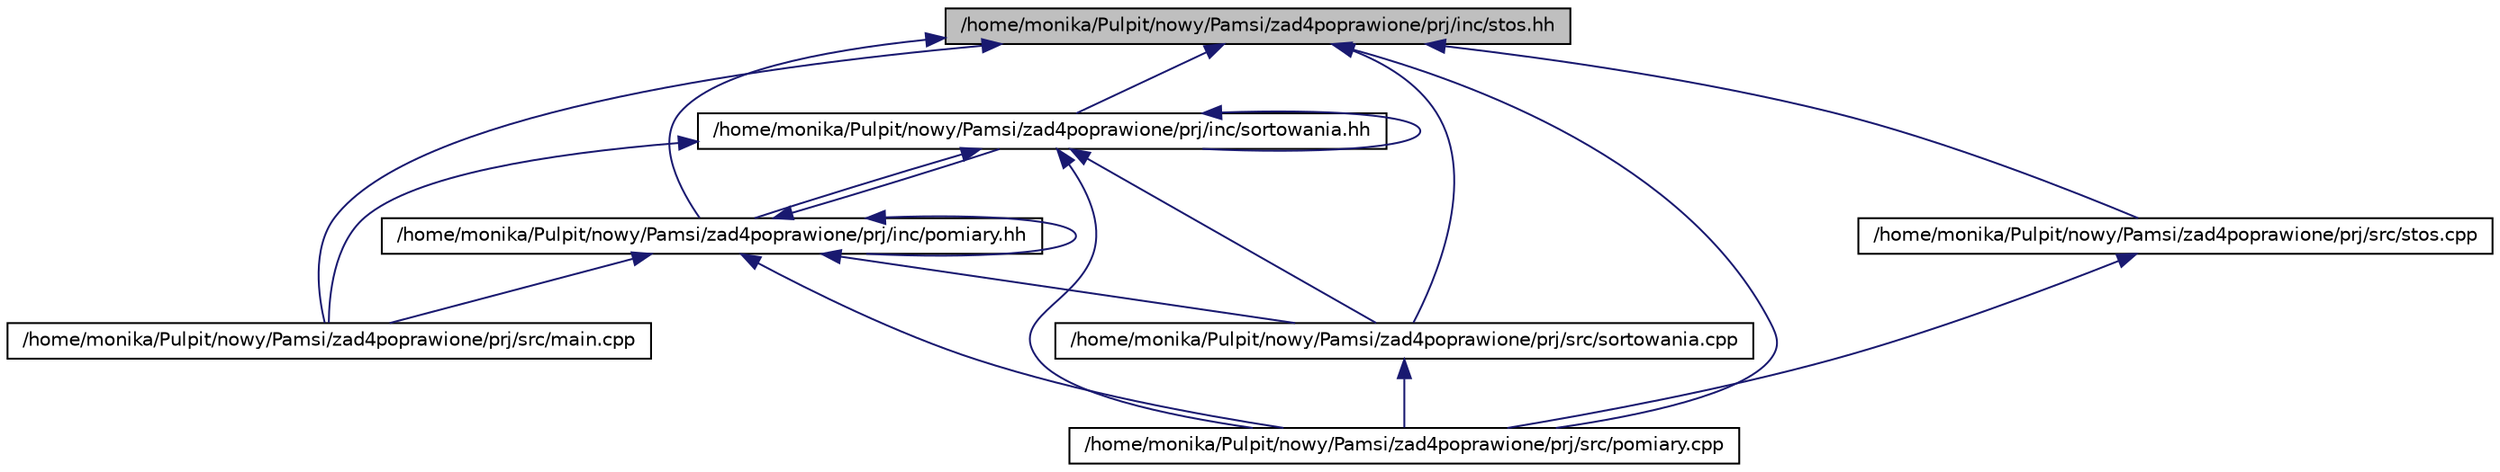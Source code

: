 digraph G
{
  edge [fontname="Helvetica",fontsize="10",labelfontname="Helvetica",labelfontsize="10"];
  node [fontname="Helvetica",fontsize="10",shape=record];
  Node1 [label="/home/monika/Pulpit/nowy/Pamsi/zad4poprawione/prj/inc/stos.hh",height=0.2,width=0.4,color="black", fillcolor="grey75", style="filled" fontcolor="black"];
  Node1 -> Node2 [dir="back",color="midnightblue",fontsize="10",style="solid",fontname="Helvetica"];
  Node2 [label="/home/monika/Pulpit/nowy/Pamsi/zad4poprawione/prj/inc/sortowania.hh",height=0.2,width=0.4,color="black", fillcolor="white", style="filled",URL="$sortowania_8hh.html"];
  Node2 -> Node3 [dir="back",color="midnightblue",fontsize="10",style="solid",fontname="Helvetica"];
  Node3 [label="/home/monika/Pulpit/nowy/Pamsi/zad4poprawione/prj/inc/pomiary.hh",height=0.2,width=0.4,color="black", fillcolor="white", style="filled",URL="$pomiary_8hh.html"];
  Node3 -> Node3 [dir="back",color="midnightblue",fontsize="10",style="solid",fontname="Helvetica"];
  Node3 -> Node2 [dir="back",color="midnightblue",fontsize="10",style="solid",fontname="Helvetica"];
  Node3 -> Node4 [dir="back",color="midnightblue",fontsize="10",style="solid",fontname="Helvetica"];
  Node4 [label="/home/monika/Pulpit/nowy/Pamsi/zad4poprawione/prj/src/main.cpp",height=0.2,width=0.4,color="black", fillcolor="white", style="filled",URL="$main_8cpp.html"];
  Node3 -> Node5 [dir="back",color="midnightblue",fontsize="10",style="solid",fontname="Helvetica"];
  Node5 [label="/home/monika/Pulpit/nowy/Pamsi/zad4poprawione/prj/src/pomiary.cpp",height=0.2,width=0.4,color="black", fillcolor="white", style="filled",URL="$pomiary_8cpp.html"];
  Node3 -> Node6 [dir="back",color="midnightblue",fontsize="10",style="solid",fontname="Helvetica"];
  Node6 [label="/home/monika/Pulpit/nowy/Pamsi/zad4poprawione/prj/src/sortowania.cpp",height=0.2,width=0.4,color="black", fillcolor="white", style="filled",URL="$sortowania_8cpp.html"];
  Node6 -> Node5 [dir="back",color="midnightblue",fontsize="10",style="solid",fontname="Helvetica"];
  Node2 -> Node2 [dir="back",color="midnightblue",fontsize="10",style="solid",fontname="Helvetica"];
  Node2 -> Node4 [dir="back",color="midnightblue",fontsize="10",style="solid",fontname="Helvetica"];
  Node2 -> Node5 [dir="back",color="midnightblue",fontsize="10",style="solid",fontname="Helvetica"];
  Node2 -> Node6 [dir="back",color="midnightblue",fontsize="10",style="solid",fontname="Helvetica"];
  Node1 -> Node3 [dir="back",color="midnightblue",fontsize="10",style="solid",fontname="Helvetica"];
  Node1 -> Node4 [dir="back",color="midnightblue",fontsize="10",style="solid",fontname="Helvetica"];
  Node1 -> Node5 [dir="back",color="midnightblue",fontsize="10",style="solid",fontname="Helvetica"];
  Node1 -> Node7 [dir="back",color="midnightblue",fontsize="10",style="solid",fontname="Helvetica"];
  Node7 [label="/home/monika/Pulpit/nowy/Pamsi/zad4poprawione/prj/src/stos.cpp",height=0.2,width=0.4,color="black", fillcolor="white", style="filled",URL="$stos_8cpp.html"];
  Node7 -> Node5 [dir="back",color="midnightblue",fontsize="10",style="solid",fontname="Helvetica"];
  Node1 -> Node6 [dir="back",color="midnightblue",fontsize="10",style="solid",fontname="Helvetica"];
}

